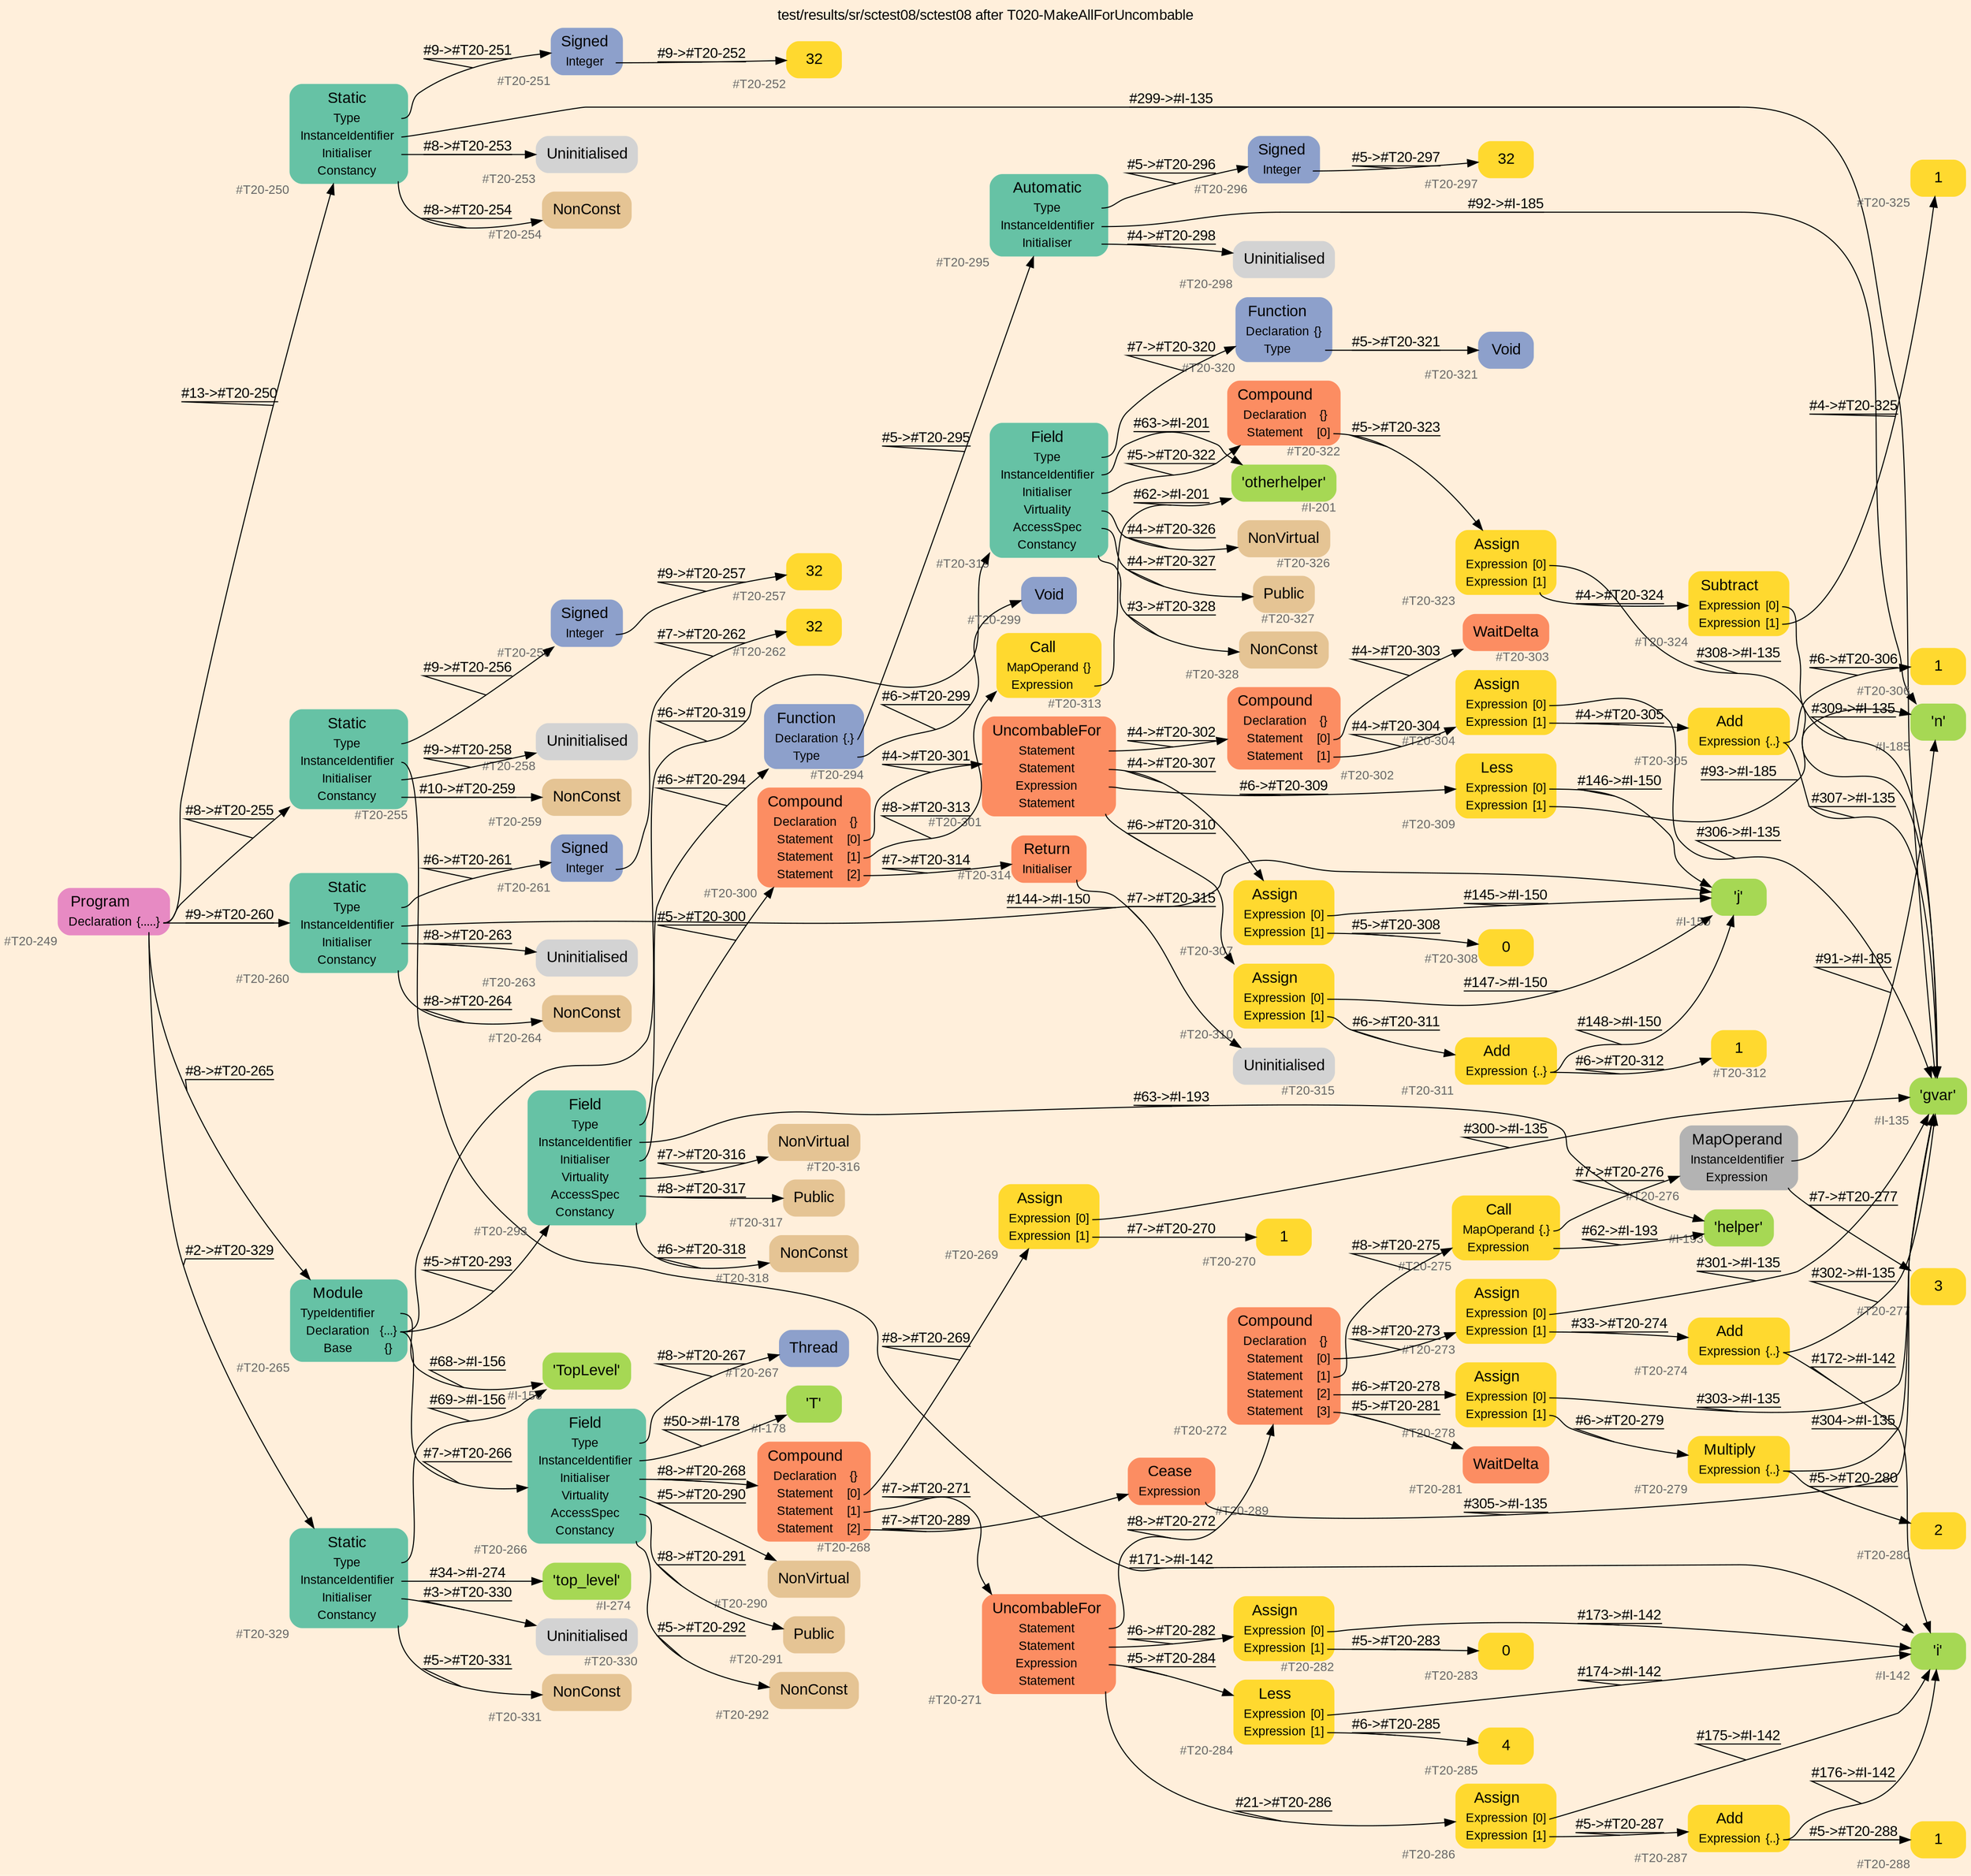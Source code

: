 digraph "test/results/sr/sctest08/sctest08 after T020-MakeAllForUncombable" {
label = "test/results/sr/sctest08/sctest08 after T020-MakeAllForUncombable"
labelloc = t
graph [
    rankdir = "LR"
    ranksep = 0.3
    bgcolor = antiquewhite1
    color = black
    fontcolor = black
    fontname = "Arial"
];
node [
    fontname = "Arial"
];
edge [
    fontname = "Arial"
];

// -------------------- node figure --------------------
// -------- block #T20-249 ----------
"#T20-249" [
    fillcolor = "/set28/4"
    xlabel = "#T20-249"
    fontsize = "12"
    fontcolor = grey40
    shape = "plaintext"
    label = <<TABLE BORDER="0" CELLBORDER="0" CELLSPACING="0">
     <TR><TD><FONT COLOR="black" POINT-SIZE="15">Program</FONT></TD></TR>
     <TR><TD><FONT COLOR="black" POINT-SIZE="12">Declaration</FONT></TD><TD PORT="port0"><FONT COLOR="black" POINT-SIZE="12">{.....}</FONT></TD></TR>
    </TABLE>>
    style = "rounded,filled"
];

// -------- block #T20-250 ----------
"#T20-250" [
    fillcolor = "/set28/1"
    xlabel = "#T20-250"
    fontsize = "12"
    fontcolor = grey40
    shape = "plaintext"
    label = <<TABLE BORDER="0" CELLBORDER="0" CELLSPACING="0">
     <TR><TD><FONT COLOR="black" POINT-SIZE="15">Static</FONT></TD></TR>
     <TR><TD><FONT COLOR="black" POINT-SIZE="12">Type</FONT></TD><TD PORT="port0"></TD></TR>
     <TR><TD><FONT COLOR="black" POINT-SIZE="12">InstanceIdentifier</FONT></TD><TD PORT="port1"></TD></TR>
     <TR><TD><FONT COLOR="black" POINT-SIZE="12">Initialiser</FONT></TD><TD PORT="port2"></TD></TR>
     <TR><TD><FONT COLOR="black" POINT-SIZE="12">Constancy</FONT></TD><TD PORT="port3"></TD></TR>
    </TABLE>>
    style = "rounded,filled"
];

// -------- block #T20-251 ----------
"#T20-251" [
    fillcolor = "/set28/3"
    xlabel = "#T20-251"
    fontsize = "12"
    fontcolor = grey40
    shape = "plaintext"
    label = <<TABLE BORDER="0" CELLBORDER="0" CELLSPACING="0">
     <TR><TD><FONT COLOR="black" POINT-SIZE="15">Signed</FONT></TD></TR>
     <TR><TD><FONT COLOR="black" POINT-SIZE="12">Integer</FONT></TD><TD PORT="port0"></TD></TR>
    </TABLE>>
    style = "rounded,filled"
];

// -------- block #T20-252 ----------
"#T20-252" [
    fillcolor = "/set28/6"
    xlabel = "#T20-252"
    fontsize = "12"
    fontcolor = grey40
    shape = "plaintext"
    label = <<TABLE BORDER="0" CELLBORDER="0" CELLSPACING="0">
     <TR><TD><FONT COLOR="black" POINT-SIZE="15">32</FONT></TD></TR>
    </TABLE>>
    style = "rounded,filled"
];

// -------- block #I-135 ----------
"#I-135" [
    fillcolor = "/set28/5"
    xlabel = "#I-135"
    fontsize = "12"
    fontcolor = grey40
    shape = "plaintext"
    label = <<TABLE BORDER="0" CELLBORDER="0" CELLSPACING="0">
     <TR><TD><FONT COLOR="black" POINT-SIZE="15">'gvar'</FONT></TD></TR>
    </TABLE>>
    style = "rounded,filled"
];

// -------- block #T20-253 ----------
"#T20-253" [
    xlabel = "#T20-253"
    fontsize = "12"
    fontcolor = grey40
    shape = "plaintext"
    label = <<TABLE BORDER="0" CELLBORDER="0" CELLSPACING="0">
     <TR><TD><FONT COLOR="black" POINT-SIZE="15">Uninitialised</FONT></TD></TR>
    </TABLE>>
    style = "rounded,filled"
];

// -------- block #T20-254 ----------
"#T20-254" [
    fillcolor = "/set28/7"
    xlabel = "#T20-254"
    fontsize = "12"
    fontcolor = grey40
    shape = "plaintext"
    label = <<TABLE BORDER="0" CELLBORDER="0" CELLSPACING="0">
     <TR><TD><FONT COLOR="black" POINT-SIZE="15">NonConst</FONT></TD></TR>
    </TABLE>>
    style = "rounded,filled"
];

// -------- block #T20-255 ----------
"#T20-255" [
    fillcolor = "/set28/1"
    xlabel = "#T20-255"
    fontsize = "12"
    fontcolor = grey40
    shape = "plaintext"
    label = <<TABLE BORDER="0" CELLBORDER="0" CELLSPACING="0">
     <TR><TD><FONT COLOR="black" POINT-SIZE="15">Static</FONT></TD></TR>
     <TR><TD><FONT COLOR="black" POINT-SIZE="12">Type</FONT></TD><TD PORT="port0"></TD></TR>
     <TR><TD><FONT COLOR="black" POINT-SIZE="12">InstanceIdentifier</FONT></TD><TD PORT="port1"></TD></TR>
     <TR><TD><FONT COLOR="black" POINT-SIZE="12">Initialiser</FONT></TD><TD PORT="port2"></TD></TR>
     <TR><TD><FONT COLOR="black" POINT-SIZE="12">Constancy</FONT></TD><TD PORT="port3"></TD></TR>
    </TABLE>>
    style = "rounded,filled"
];

// -------- block #T20-256 ----------
"#T20-256" [
    fillcolor = "/set28/3"
    xlabel = "#T20-256"
    fontsize = "12"
    fontcolor = grey40
    shape = "plaintext"
    label = <<TABLE BORDER="0" CELLBORDER="0" CELLSPACING="0">
     <TR><TD><FONT COLOR="black" POINT-SIZE="15">Signed</FONT></TD></TR>
     <TR><TD><FONT COLOR="black" POINT-SIZE="12">Integer</FONT></TD><TD PORT="port0"></TD></TR>
    </TABLE>>
    style = "rounded,filled"
];

// -------- block #T20-257 ----------
"#T20-257" [
    fillcolor = "/set28/6"
    xlabel = "#T20-257"
    fontsize = "12"
    fontcolor = grey40
    shape = "plaintext"
    label = <<TABLE BORDER="0" CELLBORDER="0" CELLSPACING="0">
     <TR><TD><FONT COLOR="black" POINT-SIZE="15">32</FONT></TD></TR>
    </TABLE>>
    style = "rounded,filled"
];

// -------- block #I-142 ----------
"#I-142" [
    fillcolor = "/set28/5"
    xlabel = "#I-142"
    fontsize = "12"
    fontcolor = grey40
    shape = "plaintext"
    label = <<TABLE BORDER="0" CELLBORDER="0" CELLSPACING="0">
     <TR><TD><FONT COLOR="black" POINT-SIZE="15">'i'</FONT></TD></TR>
    </TABLE>>
    style = "rounded,filled"
];

// -------- block #T20-258 ----------
"#T20-258" [
    xlabel = "#T20-258"
    fontsize = "12"
    fontcolor = grey40
    shape = "plaintext"
    label = <<TABLE BORDER="0" CELLBORDER="0" CELLSPACING="0">
     <TR><TD><FONT COLOR="black" POINT-SIZE="15">Uninitialised</FONT></TD></TR>
    </TABLE>>
    style = "rounded,filled"
];

// -------- block #T20-259 ----------
"#T20-259" [
    fillcolor = "/set28/7"
    xlabel = "#T20-259"
    fontsize = "12"
    fontcolor = grey40
    shape = "plaintext"
    label = <<TABLE BORDER="0" CELLBORDER="0" CELLSPACING="0">
     <TR><TD><FONT COLOR="black" POINT-SIZE="15">NonConst</FONT></TD></TR>
    </TABLE>>
    style = "rounded,filled"
];

// -------- block #T20-260 ----------
"#T20-260" [
    fillcolor = "/set28/1"
    xlabel = "#T20-260"
    fontsize = "12"
    fontcolor = grey40
    shape = "plaintext"
    label = <<TABLE BORDER="0" CELLBORDER="0" CELLSPACING="0">
     <TR><TD><FONT COLOR="black" POINT-SIZE="15">Static</FONT></TD></TR>
     <TR><TD><FONT COLOR="black" POINT-SIZE="12">Type</FONT></TD><TD PORT="port0"></TD></TR>
     <TR><TD><FONT COLOR="black" POINT-SIZE="12">InstanceIdentifier</FONT></TD><TD PORT="port1"></TD></TR>
     <TR><TD><FONT COLOR="black" POINT-SIZE="12">Initialiser</FONT></TD><TD PORT="port2"></TD></TR>
     <TR><TD><FONT COLOR="black" POINT-SIZE="12">Constancy</FONT></TD><TD PORT="port3"></TD></TR>
    </TABLE>>
    style = "rounded,filled"
];

// -------- block #T20-261 ----------
"#T20-261" [
    fillcolor = "/set28/3"
    xlabel = "#T20-261"
    fontsize = "12"
    fontcolor = grey40
    shape = "plaintext"
    label = <<TABLE BORDER="0" CELLBORDER="0" CELLSPACING="0">
     <TR><TD><FONT COLOR="black" POINT-SIZE="15">Signed</FONT></TD></TR>
     <TR><TD><FONT COLOR="black" POINT-SIZE="12">Integer</FONT></TD><TD PORT="port0"></TD></TR>
    </TABLE>>
    style = "rounded,filled"
];

// -------- block #T20-262 ----------
"#T20-262" [
    fillcolor = "/set28/6"
    xlabel = "#T20-262"
    fontsize = "12"
    fontcolor = grey40
    shape = "plaintext"
    label = <<TABLE BORDER="0" CELLBORDER="0" CELLSPACING="0">
     <TR><TD><FONT COLOR="black" POINT-SIZE="15">32</FONT></TD></TR>
    </TABLE>>
    style = "rounded,filled"
];

// -------- block #I-150 ----------
"#I-150" [
    fillcolor = "/set28/5"
    xlabel = "#I-150"
    fontsize = "12"
    fontcolor = grey40
    shape = "plaintext"
    label = <<TABLE BORDER="0" CELLBORDER="0" CELLSPACING="0">
     <TR><TD><FONT COLOR="black" POINT-SIZE="15">'j'</FONT></TD></TR>
    </TABLE>>
    style = "rounded,filled"
];

// -------- block #T20-263 ----------
"#T20-263" [
    xlabel = "#T20-263"
    fontsize = "12"
    fontcolor = grey40
    shape = "plaintext"
    label = <<TABLE BORDER="0" CELLBORDER="0" CELLSPACING="0">
     <TR><TD><FONT COLOR="black" POINT-SIZE="15">Uninitialised</FONT></TD></TR>
    </TABLE>>
    style = "rounded,filled"
];

// -------- block #T20-264 ----------
"#T20-264" [
    fillcolor = "/set28/7"
    xlabel = "#T20-264"
    fontsize = "12"
    fontcolor = grey40
    shape = "plaintext"
    label = <<TABLE BORDER="0" CELLBORDER="0" CELLSPACING="0">
     <TR><TD><FONT COLOR="black" POINT-SIZE="15">NonConst</FONT></TD></TR>
    </TABLE>>
    style = "rounded,filled"
];

// -------- block #T20-265 ----------
"#T20-265" [
    fillcolor = "/set28/1"
    xlabel = "#T20-265"
    fontsize = "12"
    fontcolor = grey40
    shape = "plaintext"
    label = <<TABLE BORDER="0" CELLBORDER="0" CELLSPACING="0">
     <TR><TD><FONT COLOR="black" POINT-SIZE="15">Module</FONT></TD></TR>
     <TR><TD><FONT COLOR="black" POINT-SIZE="12">TypeIdentifier</FONT></TD><TD PORT="port0"></TD></TR>
     <TR><TD><FONT COLOR="black" POINT-SIZE="12">Declaration</FONT></TD><TD PORT="port1"><FONT COLOR="black" POINT-SIZE="12">{...}</FONT></TD></TR>
     <TR><TD><FONT COLOR="black" POINT-SIZE="12">Base</FONT></TD><TD PORT="port2"><FONT COLOR="black" POINT-SIZE="12">{}</FONT></TD></TR>
    </TABLE>>
    style = "rounded,filled"
];

// -------- block #I-156 ----------
"#I-156" [
    fillcolor = "/set28/5"
    xlabel = "#I-156"
    fontsize = "12"
    fontcolor = grey40
    shape = "plaintext"
    label = <<TABLE BORDER="0" CELLBORDER="0" CELLSPACING="0">
     <TR><TD><FONT COLOR="black" POINT-SIZE="15">'TopLevel'</FONT></TD></TR>
    </TABLE>>
    style = "rounded,filled"
];

// -------- block #T20-266 ----------
"#T20-266" [
    fillcolor = "/set28/1"
    xlabel = "#T20-266"
    fontsize = "12"
    fontcolor = grey40
    shape = "plaintext"
    label = <<TABLE BORDER="0" CELLBORDER="0" CELLSPACING="0">
     <TR><TD><FONT COLOR="black" POINT-SIZE="15">Field</FONT></TD></TR>
     <TR><TD><FONT COLOR="black" POINT-SIZE="12">Type</FONT></TD><TD PORT="port0"></TD></TR>
     <TR><TD><FONT COLOR="black" POINT-SIZE="12">InstanceIdentifier</FONT></TD><TD PORT="port1"></TD></TR>
     <TR><TD><FONT COLOR="black" POINT-SIZE="12">Initialiser</FONT></TD><TD PORT="port2"></TD></TR>
     <TR><TD><FONT COLOR="black" POINT-SIZE="12">Virtuality</FONT></TD><TD PORT="port3"></TD></TR>
     <TR><TD><FONT COLOR="black" POINT-SIZE="12">AccessSpec</FONT></TD><TD PORT="port4"></TD></TR>
     <TR><TD><FONT COLOR="black" POINT-SIZE="12">Constancy</FONT></TD><TD PORT="port5"></TD></TR>
    </TABLE>>
    style = "rounded,filled"
];

// -------- block #T20-267 ----------
"#T20-267" [
    fillcolor = "/set28/3"
    xlabel = "#T20-267"
    fontsize = "12"
    fontcolor = grey40
    shape = "plaintext"
    label = <<TABLE BORDER="0" CELLBORDER="0" CELLSPACING="0">
     <TR><TD><FONT COLOR="black" POINT-SIZE="15">Thread</FONT></TD></TR>
    </TABLE>>
    style = "rounded,filled"
];

// -------- block #I-178 ----------
"#I-178" [
    fillcolor = "/set28/5"
    xlabel = "#I-178"
    fontsize = "12"
    fontcolor = grey40
    shape = "plaintext"
    label = <<TABLE BORDER="0" CELLBORDER="0" CELLSPACING="0">
     <TR><TD><FONT COLOR="black" POINT-SIZE="15">'T'</FONT></TD></TR>
    </TABLE>>
    style = "rounded,filled"
];

// -------- block #T20-268 ----------
"#T20-268" [
    fillcolor = "/set28/2"
    xlabel = "#T20-268"
    fontsize = "12"
    fontcolor = grey40
    shape = "plaintext"
    label = <<TABLE BORDER="0" CELLBORDER="0" CELLSPACING="0">
     <TR><TD><FONT COLOR="black" POINT-SIZE="15">Compound</FONT></TD></TR>
     <TR><TD><FONT COLOR="black" POINT-SIZE="12">Declaration</FONT></TD><TD PORT="port0"><FONT COLOR="black" POINT-SIZE="12">{}</FONT></TD></TR>
     <TR><TD><FONT COLOR="black" POINT-SIZE="12">Statement</FONT></TD><TD PORT="port1"><FONT COLOR="black" POINT-SIZE="12">[0]</FONT></TD></TR>
     <TR><TD><FONT COLOR="black" POINT-SIZE="12">Statement</FONT></TD><TD PORT="port2"><FONT COLOR="black" POINT-SIZE="12">[1]</FONT></TD></TR>
     <TR><TD><FONT COLOR="black" POINT-SIZE="12">Statement</FONT></TD><TD PORT="port3"><FONT COLOR="black" POINT-SIZE="12">[2]</FONT></TD></TR>
    </TABLE>>
    style = "rounded,filled"
];

// -------- block #T20-269 ----------
"#T20-269" [
    fillcolor = "/set28/6"
    xlabel = "#T20-269"
    fontsize = "12"
    fontcolor = grey40
    shape = "plaintext"
    label = <<TABLE BORDER="0" CELLBORDER="0" CELLSPACING="0">
     <TR><TD><FONT COLOR="black" POINT-SIZE="15">Assign</FONT></TD></TR>
     <TR><TD><FONT COLOR="black" POINT-SIZE="12">Expression</FONT></TD><TD PORT="port0"><FONT COLOR="black" POINT-SIZE="12">[0]</FONT></TD></TR>
     <TR><TD><FONT COLOR="black" POINT-SIZE="12">Expression</FONT></TD><TD PORT="port1"><FONT COLOR="black" POINT-SIZE="12">[1]</FONT></TD></TR>
    </TABLE>>
    style = "rounded,filled"
];

// -------- block #T20-270 ----------
"#T20-270" [
    fillcolor = "/set28/6"
    xlabel = "#T20-270"
    fontsize = "12"
    fontcolor = grey40
    shape = "plaintext"
    label = <<TABLE BORDER="0" CELLBORDER="0" CELLSPACING="0">
     <TR><TD><FONT COLOR="black" POINT-SIZE="15">1</FONT></TD></TR>
    </TABLE>>
    style = "rounded,filled"
];

// -------- block #T20-271 ----------
"#T20-271" [
    fillcolor = "/set28/2"
    xlabel = "#T20-271"
    fontsize = "12"
    fontcolor = grey40
    shape = "plaintext"
    label = <<TABLE BORDER="0" CELLBORDER="0" CELLSPACING="0">
     <TR><TD><FONT COLOR="black" POINT-SIZE="15">UncombableFor</FONT></TD></TR>
     <TR><TD><FONT COLOR="black" POINT-SIZE="12">Statement</FONT></TD><TD PORT="port0"></TD></TR>
     <TR><TD><FONT COLOR="black" POINT-SIZE="12">Statement</FONT></TD><TD PORT="port1"></TD></TR>
     <TR><TD><FONT COLOR="black" POINT-SIZE="12">Expression</FONT></TD><TD PORT="port2"></TD></TR>
     <TR><TD><FONT COLOR="black" POINT-SIZE="12">Statement</FONT></TD><TD PORT="port3"></TD></TR>
    </TABLE>>
    style = "rounded,filled"
];

// -------- block #T20-272 ----------
"#T20-272" [
    fillcolor = "/set28/2"
    xlabel = "#T20-272"
    fontsize = "12"
    fontcolor = grey40
    shape = "plaintext"
    label = <<TABLE BORDER="0" CELLBORDER="0" CELLSPACING="0">
     <TR><TD><FONT COLOR="black" POINT-SIZE="15">Compound</FONT></TD></TR>
     <TR><TD><FONT COLOR="black" POINT-SIZE="12">Declaration</FONT></TD><TD PORT="port0"><FONT COLOR="black" POINT-SIZE="12">{}</FONT></TD></TR>
     <TR><TD><FONT COLOR="black" POINT-SIZE="12">Statement</FONT></TD><TD PORT="port1"><FONT COLOR="black" POINT-SIZE="12">[0]</FONT></TD></TR>
     <TR><TD><FONT COLOR="black" POINT-SIZE="12">Statement</FONT></TD><TD PORT="port2"><FONT COLOR="black" POINT-SIZE="12">[1]</FONT></TD></TR>
     <TR><TD><FONT COLOR="black" POINT-SIZE="12">Statement</FONT></TD><TD PORT="port3"><FONT COLOR="black" POINT-SIZE="12">[2]</FONT></TD></TR>
     <TR><TD><FONT COLOR="black" POINT-SIZE="12">Statement</FONT></TD><TD PORT="port4"><FONT COLOR="black" POINT-SIZE="12">[3]</FONT></TD></TR>
    </TABLE>>
    style = "rounded,filled"
];

// -------- block #T20-273 ----------
"#T20-273" [
    fillcolor = "/set28/6"
    xlabel = "#T20-273"
    fontsize = "12"
    fontcolor = grey40
    shape = "plaintext"
    label = <<TABLE BORDER="0" CELLBORDER="0" CELLSPACING="0">
     <TR><TD><FONT COLOR="black" POINT-SIZE="15">Assign</FONT></TD></TR>
     <TR><TD><FONT COLOR="black" POINT-SIZE="12">Expression</FONT></TD><TD PORT="port0"><FONT COLOR="black" POINT-SIZE="12">[0]</FONT></TD></TR>
     <TR><TD><FONT COLOR="black" POINT-SIZE="12">Expression</FONT></TD><TD PORT="port1"><FONT COLOR="black" POINT-SIZE="12">[1]</FONT></TD></TR>
    </TABLE>>
    style = "rounded,filled"
];

// -------- block #T20-274 ----------
"#T20-274" [
    fillcolor = "/set28/6"
    xlabel = "#T20-274"
    fontsize = "12"
    fontcolor = grey40
    shape = "plaintext"
    label = <<TABLE BORDER="0" CELLBORDER="0" CELLSPACING="0">
     <TR><TD><FONT COLOR="black" POINT-SIZE="15">Add</FONT></TD></TR>
     <TR><TD><FONT COLOR="black" POINT-SIZE="12">Expression</FONT></TD><TD PORT="port0"><FONT COLOR="black" POINT-SIZE="12">{..}</FONT></TD></TR>
    </TABLE>>
    style = "rounded,filled"
];

// -------- block #T20-275 ----------
"#T20-275" [
    fillcolor = "/set28/6"
    xlabel = "#T20-275"
    fontsize = "12"
    fontcolor = grey40
    shape = "plaintext"
    label = <<TABLE BORDER="0" CELLBORDER="0" CELLSPACING="0">
     <TR><TD><FONT COLOR="black" POINT-SIZE="15">Call</FONT></TD></TR>
     <TR><TD><FONT COLOR="black" POINT-SIZE="12">MapOperand</FONT></TD><TD PORT="port0"><FONT COLOR="black" POINT-SIZE="12">{.}</FONT></TD></TR>
     <TR><TD><FONT COLOR="black" POINT-SIZE="12">Expression</FONT></TD><TD PORT="port1"></TD></TR>
    </TABLE>>
    style = "rounded,filled"
];

// -------- block #T20-276 ----------
"#T20-276" [
    fillcolor = "/set28/8"
    xlabel = "#T20-276"
    fontsize = "12"
    fontcolor = grey40
    shape = "plaintext"
    label = <<TABLE BORDER="0" CELLBORDER="0" CELLSPACING="0">
     <TR><TD><FONT COLOR="black" POINT-SIZE="15">MapOperand</FONT></TD></TR>
     <TR><TD><FONT COLOR="black" POINT-SIZE="12">InstanceIdentifier</FONT></TD><TD PORT="port0"></TD></TR>
     <TR><TD><FONT COLOR="black" POINT-SIZE="12">Expression</FONT></TD><TD PORT="port1"></TD></TR>
    </TABLE>>
    style = "rounded,filled"
];

// -------- block #I-185 ----------
"#I-185" [
    fillcolor = "/set28/5"
    xlabel = "#I-185"
    fontsize = "12"
    fontcolor = grey40
    shape = "plaintext"
    label = <<TABLE BORDER="0" CELLBORDER="0" CELLSPACING="0">
     <TR><TD><FONT COLOR="black" POINT-SIZE="15">'n'</FONT></TD></TR>
    </TABLE>>
    style = "rounded,filled"
];

// -------- block #T20-277 ----------
"#T20-277" [
    fillcolor = "/set28/6"
    xlabel = "#T20-277"
    fontsize = "12"
    fontcolor = grey40
    shape = "plaintext"
    label = <<TABLE BORDER="0" CELLBORDER="0" CELLSPACING="0">
     <TR><TD><FONT COLOR="black" POINT-SIZE="15">3</FONT></TD></TR>
    </TABLE>>
    style = "rounded,filled"
];

// -------- block #I-193 ----------
"#I-193" [
    fillcolor = "/set28/5"
    xlabel = "#I-193"
    fontsize = "12"
    fontcolor = grey40
    shape = "plaintext"
    label = <<TABLE BORDER="0" CELLBORDER="0" CELLSPACING="0">
     <TR><TD><FONT COLOR="black" POINT-SIZE="15">'helper'</FONT></TD></TR>
    </TABLE>>
    style = "rounded,filled"
];

// -------- block #T20-278 ----------
"#T20-278" [
    fillcolor = "/set28/6"
    xlabel = "#T20-278"
    fontsize = "12"
    fontcolor = grey40
    shape = "plaintext"
    label = <<TABLE BORDER="0" CELLBORDER="0" CELLSPACING="0">
     <TR><TD><FONT COLOR="black" POINT-SIZE="15">Assign</FONT></TD></TR>
     <TR><TD><FONT COLOR="black" POINT-SIZE="12">Expression</FONT></TD><TD PORT="port0"><FONT COLOR="black" POINT-SIZE="12">[0]</FONT></TD></TR>
     <TR><TD><FONT COLOR="black" POINT-SIZE="12">Expression</FONT></TD><TD PORT="port1"><FONT COLOR="black" POINT-SIZE="12">[1]</FONT></TD></TR>
    </TABLE>>
    style = "rounded,filled"
];

// -------- block #T20-279 ----------
"#T20-279" [
    fillcolor = "/set28/6"
    xlabel = "#T20-279"
    fontsize = "12"
    fontcolor = grey40
    shape = "plaintext"
    label = <<TABLE BORDER="0" CELLBORDER="0" CELLSPACING="0">
     <TR><TD><FONT COLOR="black" POINT-SIZE="15">Multiply</FONT></TD></TR>
     <TR><TD><FONT COLOR="black" POINT-SIZE="12">Expression</FONT></TD><TD PORT="port0"><FONT COLOR="black" POINT-SIZE="12">{..}</FONT></TD></TR>
    </TABLE>>
    style = "rounded,filled"
];

// -------- block #T20-280 ----------
"#T20-280" [
    fillcolor = "/set28/6"
    xlabel = "#T20-280"
    fontsize = "12"
    fontcolor = grey40
    shape = "plaintext"
    label = <<TABLE BORDER="0" CELLBORDER="0" CELLSPACING="0">
     <TR><TD><FONT COLOR="black" POINT-SIZE="15">2</FONT></TD></TR>
    </TABLE>>
    style = "rounded,filled"
];

// -------- block #T20-281 ----------
"#T20-281" [
    fillcolor = "/set28/2"
    xlabel = "#T20-281"
    fontsize = "12"
    fontcolor = grey40
    shape = "plaintext"
    label = <<TABLE BORDER="0" CELLBORDER="0" CELLSPACING="0">
     <TR><TD><FONT COLOR="black" POINT-SIZE="15">WaitDelta</FONT></TD></TR>
    </TABLE>>
    style = "rounded,filled"
];

// -------- block #T20-282 ----------
"#T20-282" [
    fillcolor = "/set28/6"
    xlabel = "#T20-282"
    fontsize = "12"
    fontcolor = grey40
    shape = "plaintext"
    label = <<TABLE BORDER="0" CELLBORDER="0" CELLSPACING="0">
     <TR><TD><FONT COLOR="black" POINT-SIZE="15">Assign</FONT></TD></TR>
     <TR><TD><FONT COLOR="black" POINT-SIZE="12">Expression</FONT></TD><TD PORT="port0"><FONT COLOR="black" POINT-SIZE="12">[0]</FONT></TD></TR>
     <TR><TD><FONT COLOR="black" POINT-SIZE="12">Expression</FONT></TD><TD PORT="port1"><FONT COLOR="black" POINT-SIZE="12">[1]</FONT></TD></TR>
    </TABLE>>
    style = "rounded,filled"
];

// -------- block #T20-283 ----------
"#T20-283" [
    fillcolor = "/set28/6"
    xlabel = "#T20-283"
    fontsize = "12"
    fontcolor = grey40
    shape = "plaintext"
    label = <<TABLE BORDER="0" CELLBORDER="0" CELLSPACING="0">
     <TR><TD><FONT COLOR="black" POINT-SIZE="15">0</FONT></TD></TR>
    </TABLE>>
    style = "rounded,filled"
];

// -------- block #T20-284 ----------
"#T20-284" [
    fillcolor = "/set28/6"
    xlabel = "#T20-284"
    fontsize = "12"
    fontcolor = grey40
    shape = "plaintext"
    label = <<TABLE BORDER="0" CELLBORDER="0" CELLSPACING="0">
     <TR><TD><FONT COLOR="black" POINT-SIZE="15">Less</FONT></TD></TR>
     <TR><TD><FONT COLOR="black" POINT-SIZE="12">Expression</FONT></TD><TD PORT="port0"><FONT COLOR="black" POINT-SIZE="12">[0]</FONT></TD></TR>
     <TR><TD><FONT COLOR="black" POINT-SIZE="12">Expression</FONT></TD><TD PORT="port1"><FONT COLOR="black" POINT-SIZE="12">[1]</FONT></TD></TR>
    </TABLE>>
    style = "rounded,filled"
];

// -------- block #T20-285 ----------
"#T20-285" [
    fillcolor = "/set28/6"
    xlabel = "#T20-285"
    fontsize = "12"
    fontcolor = grey40
    shape = "plaintext"
    label = <<TABLE BORDER="0" CELLBORDER="0" CELLSPACING="0">
     <TR><TD><FONT COLOR="black" POINT-SIZE="15">4</FONT></TD></TR>
    </TABLE>>
    style = "rounded,filled"
];

// -------- block #T20-286 ----------
"#T20-286" [
    fillcolor = "/set28/6"
    xlabel = "#T20-286"
    fontsize = "12"
    fontcolor = grey40
    shape = "plaintext"
    label = <<TABLE BORDER="0" CELLBORDER="0" CELLSPACING="0">
     <TR><TD><FONT COLOR="black" POINT-SIZE="15">Assign</FONT></TD></TR>
     <TR><TD><FONT COLOR="black" POINT-SIZE="12">Expression</FONT></TD><TD PORT="port0"><FONT COLOR="black" POINT-SIZE="12">[0]</FONT></TD></TR>
     <TR><TD><FONT COLOR="black" POINT-SIZE="12">Expression</FONT></TD><TD PORT="port1"><FONT COLOR="black" POINT-SIZE="12">[1]</FONT></TD></TR>
    </TABLE>>
    style = "rounded,filled"
];

// -------- block #T20-287 ----------
"#T20-287" [
    fillcolor = "/set28/6"
    xlabel = "#T20-287"
    fontsize = "12"
    fontcolor = grey40
    shape = "plaintext"
    label = <<TABLE BORDER="0" CELLBORDER="0" CELLSPACING="0">
     <TR><TD><FONT COLOR="black" POINT-SIZE="15">Add</FONT></TD></TR>
     <TR><TD><FONT COLOR="black" POINT-SIZE="12">Expression</FONT></TD><TD PORT="port0"><FONT COLOR="black" POINT-SIZE="12">{..}</FONT></TD></TR>
    </TABLE>>
    style = "rounded,filled"
];

// -------- block #T20-288 ----------
"#T20-288" [
    fillcolor = "/set28/6"
    xlabel = "#T20-288"
    fontsize = "12"
    fontcolor = grey40
    shape = "plaintext"
    label = <<TABLE BORDER="0" CELLBORDER="0" CELLSPACING="0">
     <TR><TD><FONT COLOR="black" POINT-SIZE="15">1</FONT></TD></TR>
    </TABLE>>
    style = "rounded,filled"
];

// -------- block #T20-289 ----------
"#T20-289" [
    fillcolor = "/set28/2"
    xlabel = "#T20-289"
    fontsize = "12"
    fontcolor = grey40
    shape = "plaintext"
    label = <<TABLE BORDER="0" CELLBORDER="0" CELLSPACING="0">
     <TR><TD><FONT COLOR="black" POINT-SIZE="15">Cease</FONT></TD></TR>
     <TR><TD><FONT COLOR="black" POINT-SIZE="12">Expression</FONT></TD><TD PORT="port0"></TD></TR>
    </TABLE>>
    style = "rounded,filled"
];

// -------- block #T20-290 ----------
"#T20-290" [
    fillcolor = "/set28/7"
    xlabel = "#T20-290"
    fontsize = "12"
    fontcolor = grey40
    shape = "plaintext"
    label = <<TABLE BORDER="0" CELLBORDER="0" CELLSPACING="0">
     <TR><TD><FONT COLOR="black" POINT-SIZE="15">NonVirtual</FONT></TD></TR>
    </TABLE>>
    style = "rounded,filled"
];

// -------- block #T20-291 ----------
"#T20-291" [
    fillcolor = "/set28/7"
    xlabel = "#T20-291"
    fontsize = "12"
    fontcolor = grey40
    shape = "plaintext"
    label = <<TABLE BORDER="0" CELLBORDER="0" CELLSPACING="0">
     <TR><TD><FONT COLOR="black" POINT-SIZE="15">Public</FONT></TD></TR>
    </TABLE>>
    style = "rounded,filled"
];

// -------- block #T20-292 ----------
"#T20-292" [
    fillcolor = "/set28/7"
    xlabel = "#T20-292"
    fontsize = "12"
    fontcolor = grey40
    shape = "plaintext"
    label = <<TABLE BORDER="0" CELLBORDER="0" CELLSPACING="0">
     <TR><TD><FONT COLOR="black" POINT-SIZE="15">NonConst</FONT></TD></TR>
    </TABLE>>
    style = "rounded,filled"
];

// -------- block #T20-293 ----------
"#T20-293" [
    fillcolor = "/set28/1"
    xlabel = "#T20-293"
    fontsize = "12"
    fontcolor = grey40
    shape = "plaintext"
    label = <<TABLE BORDER="0" CELLBORDER="0" CELLSPACING="0">
     <TR><TD><FONT COLOR="black" POINT-SIZE="15">Field</FONT></TD></TR>
     <TR><TD><FONT COLOR="black" POINT-SIZE="12">Type</FONT></TD><TD PORT="port0"></TD></TR>
     <TR><TD><FONT COLOR="black" POINT-SIZE="12">InstanceIdentifier</FONT></TD><TD PORT="port1"></TD></TR>
     <TR><TD><FONT COLOR="black" POINT-SIZE="12">Initialiser</FONT></TD><TD PORT="port2"></TD></TR>
     <TR><TD><FONT COLOR="black" POINT-SIZE="12">Virtuality</FONT></TD><TD PORT="port3"></TD></TR>
     <TR><TD><FONT COLOR="black" POINT-SIZE="12">AccessSpec</FONT></TD><TD PORT="port4"></TD></TR>
     <TR><TD><FONT COLOR="black" POINT-SIZE="12">Constancy</FONT></TD><TD PORT="port5"></TD></TR>
    </TABLE>>
    style = "rounded,filled"
];

// -------- block #T20-294 ----------
"#T20-294" [
    fillcolor = "/set28/3"
    xlabel = "#T20-294"
    fontsize = "12"
    fontcolor = grey40
    shape = "plaintext"
    label = <<TABLE BORDER="0" CELLBORDER="0" CELLSPACING="0">
     <TR><TD><FONT COLOR="black" POINT-SIZE="15">Function</FONT></TD></TR>
     <TR><TD><FONT COLOR="black" POINT-SIZE="12">Declaration</FONT></TD><TD PORT="port0"><FONT COLOR="black" POINT-SIZE="12">{.}</FONT></TD></TR>
     <TR><TD><FONT COLOR="black" POINT-SIZE="12">Type</FONT></TD><TD PORT="port1"></TD></TR>
    </TABLE>>
    style = "rounded,filled"
];

// -------- block #T20-295 ----------
"#T20-295" [
    fillcolor = "/set28/1"
    xlabel = "#T20-295"
    fontsize = "12"
    fontcolor = grey40
    shape = "plaintext"
    label = <<TABLE BORDER="0" CELLBORDER="0" CELLSPACING="0">
     <TR><TD><FONT COLOR="black" POINT-SIZE="15">Automatic</FONT></TD></TR>
     <TR><TD><FONT COLOR="black" POINT-SIZE="12">Type</FONT></TD><TD PORT="port0"></TD></TR>
     <TR><TD><FONT COLOR="black" POINT-SIZE="12">InstanceIdentifier</FONT></TD><TD PORT="port1"></TD></TR>
     <TR><TD><FONT COLOR="black" POINT-SIZE="12">Initialiser</FONT></TD><TD PORT="port2"></TD></TR>
    </TABLE>>
    style = "rounded,filled"
];

// -------- block #T20-296 ----------
"#T20-296" [
    fillcolor = "/set28/3"
    xlabel = "#T20-296"
    fontsize = "12"
    fontcolor = grey40
    shape = "plaintext"
    label = <<TABLE BORDER="0" CELLBORDER="0" CELLSPACING="0">
     <TR><TD><FONT COLOR="black" POINT-SIZE="15">Signed</FONT></TD></TR>
     <TR><TD><FONT COLOR="black" POINT-SIZE="12">Integer</FONT></TD><TD PORT="port0"></TD></TR>
    </TABLE>>
    style = "rounded,filled"
];

// -------- block #T20-297 ----------
"#T20-297" [
    fillcolor = "/set28/6"
    xlabel = "#T20-297"
    fontsize = "12"
    fontcolor = grey40
    shape = "plaintext"
    label = <<TABLE BORDER="0" CELLBORDER="0" CELLSPACING="0">
     <TR><TD><FONT COLOR="black" POINT-SIZE="15">32</FONT></TD></TR>
    </TABLE>>
    style = "rounded,filled"
];

// -------- block #T20-298 ----------
"#T20-298" [
    xlabel = "#T20-298"
    fontsize = "12"
    fontcolor = grey40
    shape = "plaintext"
    label = <<TABLE BORDER="0" CELLBORDER="0" CELLSPACING="0">
     <TR><TD><FONT COLOR="black" POINT-SIZE="15">Uninitialised</FONT></TD></TR>
    </TABLE>>
    style = "rounded,filled"
];

// -------- block #T20-299 ----------
"#T20-299" [
    fillcolor = "/set28/3"
    xlabel = "#T20-299"
    fontsize = "12"
    fontcolor = grey40
    shape = "plaintext"
    label = <<TABLE BORDER="0" CELLBORDER="0" CELLSPACING="0">
     <TR><TD><FONT COLOR="black" POINT-SIZE="15">Void</FONT></TD></TR>
    </TABLE>>
    style = "rounded,filled"
];

// -------- block #T20-300 ----------
"#T20-300" [
    fillcolor = "/set28/2"
    xlabel = "#T20-300"
    fontsize = "12"
    fontcolor = grey40
    shape = "plaintext"
    label = <<TABLE BORDER="0" CELLBORDER="0" CELLSPACING="0">
     <TR><TD><FONT COLOR="black" POINT-SIZE="15">Compound</FONT></TD></TR>
     <TR><TD><FONT COLOR="black" POINT-SIZE="12">Declaration</FONT></TD><TD PORT="port0"><FONT COLOR="black" POINT-SIZE="12">{}</FONT></TD></TR>
     <TR><TD><FONT COLOR="black" POINT-SIZE="12">Statement</FONT></TD><TD PORT="port1"><FONT COLOR="black" POINT-SIZE="12">[0]</FONT></TD></TR>
     <TR><TD><FONT COLOR="black" POINT-SIZE="12">Statement</FONT></TD><TD PORT="port2"><FONT COLOR="black" POINT-SIZE="12">[1]</FONT></TD></TR>
     <TR><TD><FONT COLOR="black" POINT-SIZE="12">Statement</FONT></TD><TD PORT="port3"><FONT COLOR="black" POINT-SIZE="12">[2]</FONT></TD></TR>
    </TABLE>>
    style = "rounded,filled"
];

// -------- block #T20-301 ----------
"#T20-301" [
    fillcolor = "/set28/2"
    xlabel = "#T20-301"
    fontsize = "12"
    fontcolor = grey40
    shape = "plaintext"
    label = <<TABLE BORDER="0" CELLBORDER="0" CELLSPACING="0">
     <TR><TD><FONT COLOR="black" POINT-SIZE="15">UncombableFor</FONT></TD></TR>
     <TR><TD><FONT COLOR="black" POINT-SIZE="12">Statement</FONT></TD><TD PORT="port0"></TD></TR>
     <TR><TD><FONT COLOR="black" POINT-SIZE="12">Statement</FONT></TD><TD PORT="port1"></TD></TR>
     <TR><TD><FONT COLOR="black" POINT-SIZE="12">Expression</FONT></TD><TD PORT="port2"></TD></TR>
     <TR><TD><FONT COLOR="black" POINT-SIZE="12">Statement</FONT></TD><TD PORT="port3"></TD></TR>
    </TABLE>>
    style = "rounded,filled"
];

// -------- block #T20-302 ----------
"#T20-302" [
    fillcolor = "/set28/2"
    xlabel = "#T20-302"
    fontsize = "12"
    fontcolor = grey40
    shape = "plaintext"
    label = <<TABLE BORDER="0" CELLBORDER="0" CELLSPACING="0">
     <TR><TD><FONT COLOR="black" POINT-SIZE="15">Compound</FONT></TD></TR>
     <TR><TD><FONT COLOR="black" POINT-SIZE="12">Declaration</FONT></TD><TD PORT="port0"><FONT COLOR="black" POINT-SIZE="12">{}</FONT></TD></TR>
     <TR><TD><FONT COLOR="black" POINT-SIZE="12">Statement</FONT></TD><TD PORT="port1"><FONT COLOR="black" POINT-SIZE="12">[0]</FONT></TD></TR>
     <TR><TD><FONT COLOR="black" POINT-SIZE="12">Statement</FONT></TD><TD PORT="port2"><FONT COLOR="black" POINT-SIZE="12">[1]</FONT></TD></TR>
    </TABLE>>
    style = "rounded,filled"
];

// -------- block #T20-303 ----------
"#T20-303" [
    fillcolor = "/set28/2"
    xlabel = "#T20-303"
    fontsize = "12"
    fontcolor = grey40
    shape = "plaintext"
    label = <<TABLE BORDER="0" CELLBORDER="0" CELLSPACING="0">
     <TR><TD><FONT COLOR="black" POINT-SIZE="15">WaitDelta</FONT></TD></TR>
    </TABLE>>
    style = "rounded,filled"
];

// -------- block #T20-304 ----------
"#T20-304" [
    fillcolor = "/set28/6"
    xlabel = "#T20-304"
    fontsize = "12"
    fontcolor = grey40
    shape = "plaintext"
    label = <<TABLE BORDER="0" CELLBORDER="0" CELLSPACING="0">
     <TR><TD><FONT COLOR="black" POINT-SIZE="15">Assign</FONT></TD></TR>
     <TR><TD><FONT COLOR="black" POINT-SIZE="12">Expression</FONT></TD><TD PORT="port0"><FONT COLOR="black" POINT-SIZE="12">[0]</FONT></TD></TR>
     <TR><TD><FONT COLOR="black" POINT-SIZE="12">Expression</FONT></TD><TD PORT="port1"><FONT COLOR="black" POINT-SIZE="12">[1]</FONT></TD></TR>
    </TABLE>>
    style = "rounded,filled"
];

// -------- block #T20-305 ----------
"#T20-305" [
    fillcolor = "/set28/6"
    xlabel = "#T20-305"
    fontsize = "12"
    fontcolor = grey40
    shape = "plaintext"
    label = <<TABLE BORDER="0" CELLBORDER="0" CELLSPACING="0">
     <TR><TD><FONT COLOR="black" POINT-SIZE="15">Add</FONT></TD></TR>
     <TR><TD><FONT COLOR="black" POINT-SIZE="12">Expression</FONT></TD><TD PORT="port0"><FONT COLOR="black" POINT-SIZE="12">{..}</FONT></TD></TR>
    </TABLE>>
    style = "rounded,filled"
];

// -------- block #T20-306 ----------
"#T20-306" [
    fillcolor = "/set28/6"
    xlabel = "#T20-306"
    fontsize = "12"
    fontcolor = grey40
    shape = "plaintext"
    label = <<TABLE BORDER="0" CELLBORDER="0" CELLSPACING="0">
     <TR><TD><FONT COLOR="black" POINT-SIZE="15">1</FONT></TD></TR>
    </TABLE>>
    style = "rounded,filled"
];

// -------- block #T20-307 ----------
"#T20-307" [
    fillcolor = "/set28/6"
    xlabel = "#T20-307"
    fontsize = "12"
    fontcolor = grey40
    shape = "plaintext"
    label = <<TABLE BORDER="0" CELLBORDER="0" CELLSPACING="0">
     <TR><TD><FONT COLOR="black" POINT-SIZE="15">Assign</FONT></TD></TR>
     <TR><TD><FONT COLOR="black" POINT-SIZE="12">Expression</FONT></TD><TD PORT="port0"><FONT COLOR="black" POINT-SIZE="12">[0]</FONT></TD></TR>
     <TR><TD><FONT COLOR="black" POINT-SIZE="12">Expression</FONT></TD><TD PORT="port1"><FONT COLOR="black" POINT-SIZE="12">[1]</FONT></TD></TR>
    </TABLE>>
    style = "rounded,filled"
];

// -------- block #T20-308 ----------
"#T20-308" [
    fillcolor = "/set28/6"
    xlabel = "#T20-308"
    fontsize = "12"
    fontcolor = grey40
    shape = "plaintext"
    label = <<TABLE BORDER="0" CELLBORDER="0" CELLSPACING="0">
     <TR><TD><FONT COLOR="black" POINT-SIZE="15">0</FONT></TD></TR>
    </TABLE>>
    style = "rounded,filled"
];

// -------- block #T20-309 ----------
"#T20-309" [
    fillcolor = "/set28/6"
    xlabel = "#T20-309"
    fontsize = "12"
    fontcolor = grey40
    shape = "plaintext"
    label = <<TABLE BORDER="0" CELLBORDER="0" CELLSPACING="0">
     <TR><TD><FONT COLOR="black" POINT-SIZE="15">Less</FONT></TD></TR>
     <TR><TD><FONT COLOR="black" POINT-SIZE="12">Expression</FONT></TD><TD PORT="port0"><FONT COLOR="black" POINT-SIZE="12">[0]</FONT></TD></TR>
     <TR><TD><FONT COLOR="black" POINT-SIZE="12">Expression</FONT></TD><TD PORT="port1"><FONT COLOR="black" POINT-SIZE="12">[1]</FONT></TD></TR>
    </TABLE>>
    style = "rounded,filled"
];

// -------- block #T20-310 ----------
"#T20-310" [
    fillcolor = "/set28/6"
    xlabel = "#T20-310"
    fontsize = "12"
    fontcolor = grey40
    shape = "plaintext"
    label = <<TABLE BORDER="0" CELLBORDER="0" CELLSPACING="0">
     <TR><TD><FONT COLOR="black" POINT-SIZE="15">Assign</FONT></TD></TR>
     <TR><TD><FONT COLOR="black" POINT-SIZE="12">Expression</FONT></TD><TD PORT="port0"><FONT COLOR="black" POINT-SIZE="12">[0]</FONT></TD></TR>
     <TR><TD><FONT COLOR="black" POINT-SIZE="12">Expression</FONT></TD><TD PORT="port1"><FONT COLOR="black" POINT-SIZE="12">[1]</FONT></TD></TR>
    </TABLE>>
    style = "rounded,filled"
];

// -------- block #T20-311 ----------
"#T20-311" [
    fillcolor = "/set28/6"
    xlabel = "#T20-311"
    fontsize = "12"
    fontcolor = grey40
    shape = "plaintext"
    label = <<TABLE BORDER="0" CELLBORDER="0" CELLSPACING="0">
     <TR><TD><FONT COLOR="black" POINT-SIZE="15">Add</FONT></TD></TR>
     <TR><TD><FONT COLOR="black" POINT-SIZE="12">Expression</FONT></TD><TD PORT="port0"><FONT COLOR="black" POINT-SIZE="12">{..}</FONT></TD></TR>
    </TABLE>>
    style = "rounded,filled"
];

// -------- block #T20-312 ----------
"#T20-312" [
    fillcolor = "/set28/6"
    xlabel = "#T20-312"
    fontsize = "12"
    fontcolor = grey40
    shape = "plaintext"
    label = <<TABLE BORDER="0" CELLBORDER="0" CELLSPACING="0">
     <TR><TD><FONT COLOR="black" POINT-SIZE="15">1</FONT></TD></TR>
    </TABLE>>
    style = "rounded,filled"
];

// -------- block #T20-313 ----------
"#T20-313" [
    fillcolor = "/set28/6"
    xlabel = "#T20-313"
    fontsize = "12"
    fontcolor = grey40
    shape = "plaintext"
    label = <<TABLE BORDER="0" CELLBORDER="0" CELLSPACING="0">
     <TR><TD><FONT COLOR="black" POINT-SIZE="15">Call</FONT></TD></TR>
     <TR><TD><FONT COLOR="black" POINT-SIZE="12">MapOperand</FONT></TD><TD PORT="port0"><FONT COLOR="black" POINT-SIZE="12">{}</FONT></TD></TR>
     <TR><TD><FONT COLOR="black" POINT-SIZE="12">Expression</FONT></TD><TD PORT="port1"></TD></TR>
    </TABLE>>
    style = "rounded,filled"
];

// -------- block #I-201 ----------
"#I-201" [
    fillcolor = "/set28/5"
    xlabel = "#I-201"
    fontsize = "12"
    fontcolor = grey40
    shape = "plaintext"
    label = <<TABLE BORDER="0" CELLBORDER="0" CELLSPACING="0">
     <TR><TD><FONT COLOR="black" POINT-SIZE="15">'otherhelper'</FONT></TD></TR>
    </TABLE>>
    style = "rounded,filled"
];

// -------- block #T20-314 ----------
"#T20-314" [
    fillcolor = "/set28/2"
    xlabel = "#T20-314"
    fontsize = "12"
    fontcolor = grey40
    shape = "plaintext"
    label = <<TABLE BORDER="0" CELLBORDER="0" CELLSPACING="0">
     <TR><TD><FONT COLOR="black" POINT-SIZE="15">Return</FONT></TD></TR>
     <TR><TD><FONT COLOR="black" POINT-SIZE="12">Initialiser</FONT></TD><TD PORT="port0"></TD></TR>
    </TABLE>>
    style = "rounded,filled"
];

// -------- block #T20-315 ----------
"#T20-315" [
    xlabel = "#T20-315"
    fontsize = "12"
    fontcolor = grey40
    shape = "plaintext"
    label = <<TABLE BORDER="0" CELLBORDER="0" CELLSPACING="0">
     <TR><TD><FONT COLOR="black" POINT-SIZE="15">Uninitialised</FONT></TD></TR>
    </TABLE>>
    style = "rounded,filled"
];

// -------- block #T20-316 ----------
"#T20-316" [
    fillcolor = "/set28/7"
    xlabel = "#T20-316"
    fontsize = "12"
    fontcolor = grey40
    shape = "plaintext"
    label = <<TABLE BORDER="0" CELLBORDER="0" CELLSPACING="0">
     <TR><TD><FONT COLOR="black" POINT-SIZE="15">NonVirtual</FONT></TD></TR>
    </TABLE>>
    style = "rounded,filled"
];

// -------- block #T20-317 ----------
"#T20-317" [
    fillcolor = "/set28/7"
    xlabel = "#T20-317"
    fontsize = "12"
    fontcolor = grey40
    shape = "plaintext"
    label = <<TABLE BORDER="0" CELLBORDER="0" CELLSPACING="0">
     <TR><TD><FONT COLOR="black" POINT-SIZE="15">Public</FONT></TD></TR>
    </TABLE>>
    style = "rounded,filled"
];

// -------- block #T20-318 ----------
"#T20-318" [
    fillcolor = "/set28/7"
    xlabel = "#T20-318"
    fontsize = "12"
    fontcolor = grey40
    shape = "plaintext"
    label = <<TABLE BORDER="0" CELLBORDER="0" CELLSPACING="0">
     <TR><TD><FONT COLOR="black" POINT-SIZE="15">NonConst</FONT></TD></TR>
    </TABLE>>
    style = "rounded,filled"
];

// -------- block #T20-319 ----------
"#T20-319" [
    fillcolor = "/set28/1"
    xlabel = "#T20-319"
    fontsize = "12"
    fontcolor = grey40
    shape = "plaintext"
    label = <<TABLE BORDER="0" CELLBORDER="0" CELLSPACING="0">
     <TR><TD><FONT COLOR="black" POINT-SIZE="15">Field</FONT></TD></TR>
     <TR><TD><FONT COLOR="black" POINT-SIZE="12">Type</FONT></TD><TD PORT="port0"></TD></TR>
     <TR><TD><FONT COLOR="black" POINT-SIZE="12">InstanceIdentifier</FONT></TD><TD PORT="port1"></TD></TR>
     <TR><TD><FONT COLOR="black" POINT-SIZE="12">Initialiser</FONT></TD><TD PORT="port2"></TD></TR>
     <TR><TD><FONT COLOR="black" POINT-SIZE="12">Virtuality</FONT></TD><TD PORT="port3"></TD></TR>
     <TR><TD><FONT COLOR="black" POINT-SIZE="12">AccessSpec</FONT></TD><TD PORT="port4"></TD></TR>
     <TR><TD><FONT COLOR="black" POINT-SIZE="12">Constancy</FONT></TD><TD PORT="port5"></TD></TR>
    </TABLE>>
    style = "rounded,filled"
];

// -------- block #T20-320 ----------
"#T20-320" [
    fillcolor = "/set28/3"
    xlabel = "#T20-320"
    fontsize = "12"
    fontcolor = grey40
    shape = "plaintext"
    label = <<TABLE BORDER="0" CELLBORDER="0" CELLSPACING="0">
     <TR><TD><FONT COLOR="black" POINT-SIZE="15">Function</FONT></TD></TR>
     <TR><TD><FONT COLOR="black" POINT-SIZE="12">Declaration</FONT></TD><TD PORT="port0"><FONT COLOR="black" POINT-SIZE="12">{}</FONT></TD></TR>
     <TR><TD><FONT COLOR="black" POINT-SIZE="12">Type</FONT></TD><TD PORT="port1"></TD></TR>
    </TABLE>>
    style = "rounded,filled"
];

// -------- block #T20-321 ----------
"#T20-321" [
    fillcolor = "/set28/3"
    xlabel = "#T20-321"
    fontsize = "12"
    fontcolor = grey40
    shape = "plaintext"
    label = <<TABLE BORDER="0" CELLBORDER="0" CELLSPACING="0">
     <TR><TD><FONT COLOR="black" POINT-SIZE="15">Void</FONT></TD></TR>
    </TABLE>>
    style = "rounded,filled"
];

// -------- block #T20-322 ----------
"#T20-322" [
    fillcolor = "/set28/2"
    xlabel = "#T20-322"
    fontsize = "12"
    fontcolor = grey40
    shape = "plaintext"
    label = <<TABLE BORDER="0" CELLBORDER="0" CELLSPACING="0">
     <TR><TD><FONT COLOR="black" POINT-SIZE="15">Compound</FONT></TD></TR>
     <TR><TD><FONT COLOR="black" POINT-SIZE="12">Declaration</FONT></TD><TD PORT="port0"><FONT COLOR="black" POINT-SIZE="12">{}</FONT></TD></TR>
     <TR><TD><FONT COLOR="black" POINT-SIZE="12">Statement</FONT></TD><TD PORT="port1"><FONT COLOR="black" POINT-SIZE="12">[0]</FONT></TD></TR>
    </TABLE>>
    style = "rounded,filled"
];

// -------- block #T20-323 ----------
"#T20-323" [
    fillcolor = "/set28/6"
    xlabel = "#T20-323"
    fontsize = "12"
    fontcolor = grey40
    shape = "plaintext"
    label = <<TABLE BORDER="0" CELLBORDER="0" CELLSPACING="0">
     <TR><TD><FONT COLOR="black" POINT-SIZE="15">Assign</FONT></TD></TR>
     <TR><TD><FONT COLOR="black" POINT-SIZE="12">Expression</FONT></TD><TD PORT="port0"><FONT COLOR="black" POINT-SIZE="12">[0]</FONT></TD></TR>
     <TR><TD><FONT COLOR="black" POINT-SIZE="12">Expression</FONT></TD><TD PORT="port1"><FONT COLOR="black" POINT-SIZE="12">[1]</FONT></TD></TR>
    </TABLE>>
    style = "rounded,filled"
];

// -------- block #T20-324 ----------
"#T20-324" [
    fillcolor = "/set28/6"
    xlabel = "#T20-324"
    fontsize = "12"
    fontcolor = grey40
    shape = "plaintext"
    label = <<TABLE BORDER="0" CELLBORDER="0" CELLSPACING="0">
     <TR><TD><FONT COLOR="black" POINT-SIZE="15">Subtract</FONT></TD></TR>
     <TR><TD><FONT COLOR="black" POINT-SIZE="12">Expression</FONT></TD><TD PORT="port0"><FONT COLOR="black" POINT-SIZE="12">[0]</FONT></TD></TR>
     <TR><TD><FONT COLOR="black" POINT-SIZE="12">Expression</FONT></TD><TD PORT="port1"><FONT COLOR="black" POINT-SIZE="12">[1]</FONT></TD></TR>
    </TABLE>>
    style = "rounded,filled"
];

// -------- block #T20-325 ----------
"#T20-325" [
    fillcolor = "/set28/6"
    xlabel = "#T20-325"
    fontsize = "12"
    fontcolor = grey40
    shape = "plaintext"
    label = <<TABLE BORDER="0" CELLBORDER="0" CELLSPACING="0">
     <TR><TD><FONT COLOR="black" POINT-SIZE="15">1</FONT></TD></TR>
    </TABLE>>
    style = "rounded,filled"
];

// -------- block #T20-326 ----------
"#T20-326" [
    fillcolor = "/set28/7"
    xlabel = "#T20-326"
    fontsize = "12"
    fontcolor = grey40
    shape = "plaintext"
    label = <<TABLE BORDER="0" CELLBORDER="0" CELLSPACING="0">
     <TR><TD><FONT COLOR="black" POINT-SIZE="15">NonVirtual</FONT></TD></TR>
    </TABLE>>
    style = "rounded,filled"
];

// -------- block #T20-327 ----------
"#T20-327" [
    fillcolor = "/set28/7"
    xlabel = "#T20-327"
    fontsize = "12"
    fontcolor = grey40
    shape = "plaintext"
    label = <<TABLE BORDER="0" CELLBORDER="0" CELLSPACING="0">
     <TR><TD><FONT COLOR="black" POINT-SIZE="15">Public</FONT></TD></TR>
    </TABLE>>
    style = "rounded,filled"
];

// -------- block #T20-328 ----------
"#T20-328" [
    fillcolor = "/set28/7"
    xlabel = "#T20-328"
    fontsize = "12"
    fontcolor = grey40
    shape = "plaintext"
    label = <<TABLE BORDER="0" CELLBORDER="0" CELLSPACING="0">
     <TR><TD><FONT COLOR="black" POINT-SIZE="15">NonConst</FONT></TD></TR>
    </TABLE>>
    style = "rounded,filled"
];

// -------- block #T20-329 ----------
"#T20-329" [
    fillcolor = "/set28/1"
    xlabel = "#T20-329"
    fontsize = "12"
    fontcolor = grey40
    shape = "plaintext"
    label = <<TABLE BORDER="0" CELLBORDER="0" CELLSPACING="0">
     <TR><TD><FONT COLOR="black" POINT-SIZE="15">Static</FONT></TD></TR>
     <TR><TD><FONT COLOR="black" POINT-SIZE="12">Type</FONT></TD><TD PORT="port0"></TD></TR>
     <TR><TD><FONT COLOR="black" POINT-SIZE="12">InstanceIdentifier</FONT></TD><TD PORT="port1"></TD></TR>
     <TR><TD><FONT COLOR="black" POINT-SIZE="12">Initialiser</FONT></TD><TD PORT="port2"></TD></TR>
     <TR><TD><FONT COLOR="black" POINT-SIZE="12">Constancy</FONT></TD><TD PORT="port3"></TD></TR>
    </TABLE>>
    style = "rounded,filled"
];

// -------- block #I-274 ----------
"#I-274" [
    fillcolor = "/set28/5"
    xlabel = "#I-274"
    fontsize = "12"
    fontcolor = grey40
    shape = "plaintext"
    label = <<TABLE BORDER="0" CELLBORDER="0" CELLSPACING="0">
     <TR><TD><FONT COLOR="black" POINT-SIZE="15">'top_level'</FONT></TD></TR>
    </TABLE>>
    style = "rounded,filled"
];

// -------- block #T20-330 ----------
"#T20-330" [
    xlabel = "#T20-330"
    fontsize = "12"
    fontcolor = grey40
    shape = "plaintext"
    label = <<TABLE BORDER="0" CELLBORDER="0" CELLSPACING="0">
     <TR><TD><FONT COLOR="black" POINT-SIZE="15">Uninitialised</FONT></TD></TR>
    </TABLE>>
    style = "rounded,filled"
];

// -------- block #T20-331 ----------
"#T20-331" [
    fillcolor = "/set28/7"
    xlabel = "#T20-331"
    fontsize = "12"
    fontcolor = grey40
    shape = "plaintext"
    label = <<TABLE BORDER="0" CELLBORDER="0" CELLSPACING="0">
     <TR><TD><FONT COLOR="black" POINT-SIZE="15">NonConst</FONT></TD></TR>
    </TABLE>>
    style = "rounded,filled"
];

"#T20-249":port0 -> "#T20-250" [
    label = "#13-&gt;#T20-250"
    decorate = true
    color = black
    fontcolor = black
];

"#T20-249":port0 -> "#T20-255" [
    label = "#8-&gt;#T20-255"
    decorate = true
    color = black
    fontcolor = black
];

"#T20-249":port0 -> "#T20-260" [
    label = "#9-&gt;#T20-260"
    decorate = true
    color = black
    fontcolor = black
];

"#T20-249":port0 -> "#T20-265" [
    label = "#8-&gt;#T20-265"
    decorate = true
    color = black
    fontcolor = black
];

"#T20-249":port0 -> "#T20-329" [
    label = "#2-&gt;#T20-329"
    decorate = true
    color = black
    fontcolor = black
];

"#T20-250":port0 -> "#T20-251" [
    label = "#9-&gt;#T20-251"
    decorate = true
    color = black
    fontcolor = black
];

"#T20-250":port1 -> "#I-135" [
    label = "#299-&gt;#I-135"
    decorate = true
    color = black
    fontcolor = black
];

"#T20-250":port2 -> "#T20-253" [
    label = "#8-&gt;#T20-253"
    decorate = true
    color = black
    fontcolor = black
];

"#T20-250":port3 -> "#T20-254" [
    label = "#8-&gt;#T20-254"
    decorate = true
    color = black
    fontcolor = black
];

"#T20-251":port0 -> "#T20-252" [
    label = "#9-&gt;#T20-252"
    decorate = true
    color = black
    fontcolor = black
];

"#T20-255":port0 -> "#T20-256" [
    label = "#9-&gt;#T20-256"
    decorate = true
    color = black
    fontcolor = black
];

"#T20-255":port1 -> "#I-142" [
    label = "#171-&gt;#I-142"
    decorate = true
    color = black
    fontcolor = black
];

"#T20-255":port2 -> "#T20-258" [
    label = "#9-&gt;#T20-258"
    decorate = true
    color = black
    fontcolor = black
];

"#T20-255":port3 -> "#T20-259" [
    label = "#10-&gt;#T20-259"
    decorate = true
    color = black
    fontcolor = black
];

"#T20-256":port0 -> "#T20-257" [
    label = "#9-&gt;#T20-257"
    decorate = true
    color = black
    fontcolor = black
];

"#T20-260":port0 -> "#T20-261" [
    label = "#6-&gt;#T20-261"
    decorate = true
    color = black
    fontcolor = black
];

"#T20-260":port1 -> "#I-150" [
    label = "#144-&gt;#I-150"
    decorate = true
    color = black
    fontcolor = black
];

"#T20-260":port2 -> "#T20-263" [
    label = "#8-&gt;#T20-263"
    decorate = true
    color = black
    fontcolor = black
];

"#T20-260":port3 -> "#T20-264" [
    label = "#8-&gt;#T20-264"
    decorate = true
    color = black
    fontcolor = black
];

"#T20-261":port0 -> "#T20-262" [
    label = "#7-&gt;#T20-262"
    decorate = true
    color = black
    fontcolor = black
];

"#T20-265":port0 -> "#I-156" [
    label = "#68-&gt;#I-156"
    decorate = true
    color = black
    fontcolor = black
];

"#T20-265":port1 -> "#T20-266" [
    label = "#7-&gt;#T20-266"
    decorate = true
    color = black
    fontcolor = black
];

"#T20-265":port1 -> "#T20-293" [
    label = "#5-&gt;#T20-293"
    decorate = true
    color = black
    fontcolor = black
];

"#T20-265":port1 -> "#T20-319" [
    label = "#6-&gt;#T20-319"
    decorate = true
    color = black
    fontcolor = black
];

"#T20-266":port0 -> "#T20-267" [
    label = "#8-&gt;#T20-267"
    decorate = true
    color = black
    fontcolor = black
];

"#T20-266":port1 -> "#I-178" [
    label = "#50-&gt;#I-178"
    decorate = true
    color = black
    fontcolor = black
];

"#T20-266":port2 -> "#T20-268" [
    label = "#8-&gt;#T20-268"
    decorate = true
    color = black
    fontcolor = black
];

"#T20-266":port3 -> "#T20-290" [
    label = "#5-&gt;#T20-290"
    decorate = true
    color = black
    fontcolor = black
];

"#T20-266":port4 -> "#T20-291" [
    label = "#8-&gt;#T20-291"
    decorate = true
    color = black
    fontcolor = black
];

"#T20-266":port5 -> "#T20-292" [
    label = "#5-&gt;#T20-292"
    decorate = true
    color = black
    fontcolor = black
];

"#T20-268":port1 -> "#T20-269" [
    label = "#8-&gt;#T20-269"
    decorate = true
    color = black
    fontcolor = black
];

"#T20-268":port2 -> "#T20-271" [
    label = "#7-&gt;#T20-271"
    decorate = true
    color = black
    fontcolor = black
];

"#T20-268":port3 -> "#T20-289" [
    label = "#7-&gt;#T20-289"
    decorate = true
    color = black
    fontcolor = black
];

"#T20-269":port0 -> "#I-135" [
    label = "#300-&gt;#I-135"
    decorate = true
    color = black
    fontcolor = black
];

"#T20-269":port1 -> "#T20-270" [
    label = "#7-&gt;#T20-270"
    decorate = true
    color = black
    fontcolor = black
];

"#T20-271":port0 -> "#T20-272" [
    label = "#8-&gt;#T20-272"
    decorate = true
    color = black
    fontcolor = black
];

"#T20-271":port1 -> "#T20-282" [
    label = "#6-&gt;#T20-282"
    decorate = true
    color = black
    fontcolor = black
];

"#T20-271":port2 -> "#T20-284" [
    label = "#5-&gt;#T20-284"
    decorate = true
    color = black
    fontcolor = black
];

"#T20-271":port3 -> "#T20-286" [
    label = "#21-&gt;#T20-286"
    decorate = true
    color = black
    fontcolor = black
];

"#T20-272":port1 -> "#T20-273" [
    label = "#8-&gt;#T20-273"
    decorate = true
    color = black
    fontcolor = black
];

"#T20-272":port2 -> "#T20-275" [
    label = "#8-&gt;#T20-275"
    decorate = true
    color = black
    fontcolor = black
];

"#T20-272":port3 -> "#T20-278" [
    label = "#6-&gt;#T20-278"
    decorate = true
    color = black
    fontcolor = black
];

"#T20-272":port4 -> "#T20-281" [
    label = "#5-&gt;#T20-281"
    decorate = true
    color = black
    fontcolor = black
];

"#T20-273":port0 -> "#I-135" [
    label = "#301-&gt;#I-135"
    decorate = true
    color = black
    fontcolor = black
];

"#T20-273":port1 -> "#T20-274" [
    label = "#33-&gt;#T20-274"
    decorate = true
    color = black
    fontcolor = black
];

"#T20-274":port0 -> "#I-135" [
    label = "#302-&gt;#I-135"
    decorate = true
    color = black
    fontcolor = black
];

"#T20-274":port0 -> "#I-142" [
    label = "#172-&gt;#I-142"
    decorate = true
    color = black
    fontcolor = black
];

"#T20-275":port0 -> "#T20-276" [
    label = "#7-&gt;#T20-276"
    decorate = true
    color = black
    fontcolor = black
];

"#T20-275":port1 -> "#I-193" [
    label = "#62-&gt;#I-193"
    decorate = true
    color = black
    fontcolor = black
];

"#T20-276":port0 -> "#I-185" [
    label = "#91-&gt;#I-185"
    decorate = true
    color = black
    fontcolor = black
];

"#T20-276":port1 -> "#T20-277" [
    label = "#7-&gt;#T20-277"
    decorate = true
    color = black
    fontcolor = black
];

"#T20-278":port0 -> "#I-135" [
    label = "#303-&gt;#I-135"
    decorate = true
    color = black
    fontcolor = black
];

"#T20-278":port1 -> "#T20-279" [
    label = "#6-&gt;#T20-279"
    decorate = true
    color = black
    fontcolor = black
];

"#T20-279":port0 -> "#I-135" [
    label = "#304-&gt;#I-135"
    decorate = true
    color = black
    fontcolor = black
];

"#T20-279":port0 -> "#T20-280" [
    label = "#5-&gt;#T20-280"
    decorate = true
    color = black
    fontcolor = black
];

"#T20-282":port0 -> "#I-142" [
    label = "#173-&gt;#I-142"
    decorate = true
    color = black
    fontcolor = black
];

"#T20-282":port1 -> "#T20-283" [
    label = "#5-&gt;#T20-283"
    decorate = true
    color = black
    fontcolor = black
];

"#T20-284":port0 -> "#I-142" [
    label = "#174-&gt;#I-142"
    decorate = true
    color = black
    fontcolor = black
];

"#T20-284":port1 -> "#T20-285" [
    label = "#6-&gt;#T20-285"
    decorate = true
    color = black
    fontcolor = black
];

"#T20-286":port0 -> "#I-142" [
    label = "#175-&gt;#I-142"
    decorate = true
    color = black
    fontcolor = black
];

"#T20-286":port1 -> "#T20-287" [
    label = "#5-&gt;#T20-287"
    decorate = true
    color = black
    fontcolor = black
];

"#T20-287":port0 -> "#I-142" [
    label = "#176-&gt;#I-142"
    decorate = true
    color = black
    fontcolor = black
];

"#T20-287":port0 -> "#T20-288" [
    label = "#5-&gt;#T20-288"
    decorate = true
    color = black
    fontcolor = black
];

"#T20-289":port0 -> "#I-135" [
    label = "#305-&gt;#I-135"
    decorate = true
    color = black
    fontcolor = black
];

"#T20-293":port0 -> "#T20-294" [
    label = "#6-&gt;#T20-294"
    decorate = true
    color = black
    fontcolor = black
];

"#T20-293":port1 -> "#I-193" [
    label = "#63-&gt;#I-193"
    decorate = true
    color = black
    fontcolor = black
];

"#T20-293":port2 -> "#T20-300" [
    label = "#5-&gt;#T20-300"
    decorate = true
    color = black
    fontcolor = black
];

"#T20-293":port3 -> "#T20-316" [
    label = "#7-&gt;#T20-316"
    decorate = true
    color = black
    fontcolor = black
];

"#T20-293":port4 -> "#T20-317" [
    label = "#8-&gt;#T20-317"
    decorate = true
    color = black
    fontcolor = black
];

"#T20-293":port5 -> "#T20-318" [
    label = "#6-&gt;#T20-318"
    decorate = true
    color = black
    fontcolor = black
];

"#T20-294":port0 -> "#T20-295" [
    label = "#5-&gt;#T20-295"
    decorate = true
    color = black
    fontcolor = black
];

"#T20-294":port1 -> "#T20-299" [
    label = "#6-&gt;#T20-299"
    decorate = true
    color = black
    fontcolor = black
];

"#T20-295":port0 -> "#T20-296" [
    label = "#5-&gt;#T20-296"
    decorate = true
    color = black
    fontcolor = black
];

"#T20-295":port1 -> "#I-185" [
    label = "#92-&gt;#I-185"
    decorate = true
    color = black
    fontcolor = black
];

"#T20-295":port2 -> "#T20-298" [
    label = "#4-&gt;#T20-298"
    decorate = true
    color = black
    fontcolor = black
];

"#T20-296":port0 -> "#T20-297" [
    label = "#5-&gt;#T20-297"
    decorate = true
    color = black
    fontcolor = black
];

"#T20-300":port1 -> "#T20-301" [
    label = "#4-&gt;#T20-301"
    decorate = true
    color = black
    fontcolor = black
];

"#T20-300":port2 -> "#T20-313" [
    label = "#8-&gt;#T20-313"
    decorate = true
    color = black
    fontcolor = black
];

"#T20-300":port3 -> "#T20-314" [
    label = "#7-&gt;#T20-314"
    decorate = true
    color = black
    fontcolor = black
];

"#T20-301":port0 -> "#T20-302" [
    label = "#4-&gt;#T20-302"
    decorate = true
    color = black
    fontcolor = black
];

"#T20-301":port1 -> "#T20-307" [
    label = "#4-&gt;#T20-307"
    decorate = true
    color = black
    fontcolor = black
];

"#T20-301":port2 -> "#T20-309" [
    label = "#6-&gt;#T20-309"
    decorate = true
    color = black
    fontcolor = black
];

"#T20-301":port3 -> "#T20-310" [
    label = "#6-&gt;#T20-310"
    decorate = true
    color = black
    fontcolor = black
];

"#T20-302":port1 -> "#T20-303" [
    label = "#4-&gt;#T20-303"
    decorate = true
    color = black
    fontcolor = black
];

"#T20-302":port2 -> "#T20-304" [
    label = "#4-&gt;#T20-304"
    decorate = true
    color = black
    fontcolor = black
];

"#T20-304":port0 -> "#I-135" [
    label = "#306-&gt;#I-135"
    decorate = true
    color = black
    fontcolor = black
];

"#T20-304":port1 -> "#T20-305" [
    label = "#4-&gt;#T20-305"
    decorate = true
    color = black
    fontcolor = black
];

"#T20-305":port0 -> "#I-135" [
    label = "#307-&gt;#I-135"
    decorate = true
    color = black
    fontcolor = black
];

"#T20-305":port0 -> "#T20-306" [
    label = "#6-&gt;#T20-306"
    decorate = true
    color = black
    fontcolor = black
];

"#T20-307":port0 -> "#I-150" [
    label = "#145-&gt;#I-150"
    decorate = true
    color = black
    fontcolor = black
];

"#T20-307":port1 -> "#T20-308" [
    label = "#5-&gt;#T20-308"
    decorate = true
    color = black
    fontcolor = black
];

"#T20-309":port0 -> "#I-150" [
    label = "#146-&gt;#I-150"
    decorate = true
    color = black
    fontcolor = black
];

"#T20-309":port1 -> "#I-185" [
    label = "#93-&gt;#I-185"
    decorate = true
    color = black
    fontcolor = black
];

"#T20-310":port0 -> "#I-150" [
    label = "#147-&gt;#I-150"
    decorate = true
    color = black
    fontcolor = black
];

"#T20-310":port1 -> "#T20-311" [
    label = "#6-&gt;#T20-311"
    decorate = true
    color = black
    fontcolor = black
];

"#T20-311":port0 -> "#I-150" [
    label = "#148-&gt;#I-150"
    decorate = true
    color = black
    fontcolor = black
];

"#T20-311":port0 -> "#T20-312" [
    label = "#6-&gt;#T20-312"
    decorate = true
    color = black
    fontcolor = black
];

"#T20-313":port1 -> "#I-201" [
    label = "#62-&gt;#I-201"
    decorate = true
    color = black
    fontcolor = black
];

"#T20-314":port0 -> "#T20-315" [
    label = "#7-&gt;#T20-315"
    decorate = true
    color = black
    fontcolor = black
];

"#T20-319":port0 -> "#T20-320" [
    label = "#7-&gt;#T20-320"
    decorate = true
    color = black
    fontcolor = black
];

"#T20-319":port1 -> "#I-201" [
    label = "#63-&gt;#I-201"
    decorate = true
    color = black
    fontcolor = black
];

"#T20-319":port2 -> "#T20-322" [
    label = "#5-&gt;#T20-322"
    decorate = true
    color = black
    fontcolor = black
];

"#T20-319":port3 -> "#T20-326" [
    label = "#4-&gt;#T20-326"
    decorate = true
    color = black
    fontcolor = black
];

"#T20-319":port4 -> "#T20-327" [
    label = "#4-&gt;#T20-327"
    decorate = true
    color = black
    fontcolor = black
];

"#T20-319":port5 -> "#T20-328" [
    label = "#3-&gt;#T20-328"
    decorate = true
    color = black
    fontcolor = black
];

"#T20-320":port1 -> "#T20-321" [
    label = "#5-&gt;#T20-321"
    decorate = true
    color = black
    fontcolor = black
];

"#T20-322":port1 -> "#T20-323" [
    label = "#5-&gt;#T20-323"
    decorate = true
    color = black
    fontcolor = black
];

"#T20-323":port0 -> "#I-135" [
    label = "#308-&gt;#I-135"
    decorate = true
    color = black
    fontcolor = black
];

"#T20-323":port1 -> "#T20-324" [
    label = "#4-&gt;#T20-324"
    decorate = true
    color = black
    fontcolor = black
];

"#T20-324":port0 -> "#I-135" [
    label = "#309-&gt;#I-135"
    decorate = true
    color = black
    fontcolor = black
];

"#T20-324":port1 -> "#T20-325" [
    label = "#4-&gt;#T20-325"
    decorate = true
    color = black
    fontcolor = black
];

"#T20-329":port0 -> "#I-156" [
    label = "#69-&gt;#I-156"
    decorate = true
    color = black
    fontcolor = black
];

"#T20-329":port1 -> "#I-274" [
    label = "#34-&gt;#I-274"
    decorate = true
    color = black
    fontcolor = black
];

"#T20-329":port2 -> "#T20-330" [
    label = "#3-&gt;#T20-330"
    decorate = true
    color = black
    fontcolor = black
];

"#T20-329":port3 -> "#T20-331" [
    label = "#5-&gt;#T20-331"
    decorate = true
    color = black
    fontcolor = black
];


}

